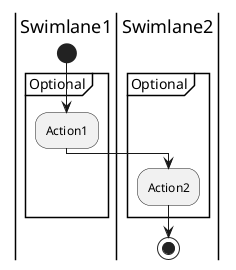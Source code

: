 {
  "sha1": "ruifnnxvxebloo0oo89lh8vog2cfuvw",
  "insertion": {
    "when": "2024-06-04T17:28:44.262Z",
    "user": "plantuml@gmail.com"
  }
}
@startuml
|Swimlane1|
start
partition Optional {
    :Action1;
    |Swimlane2|
    :Action2;
}

stop
@enduml
